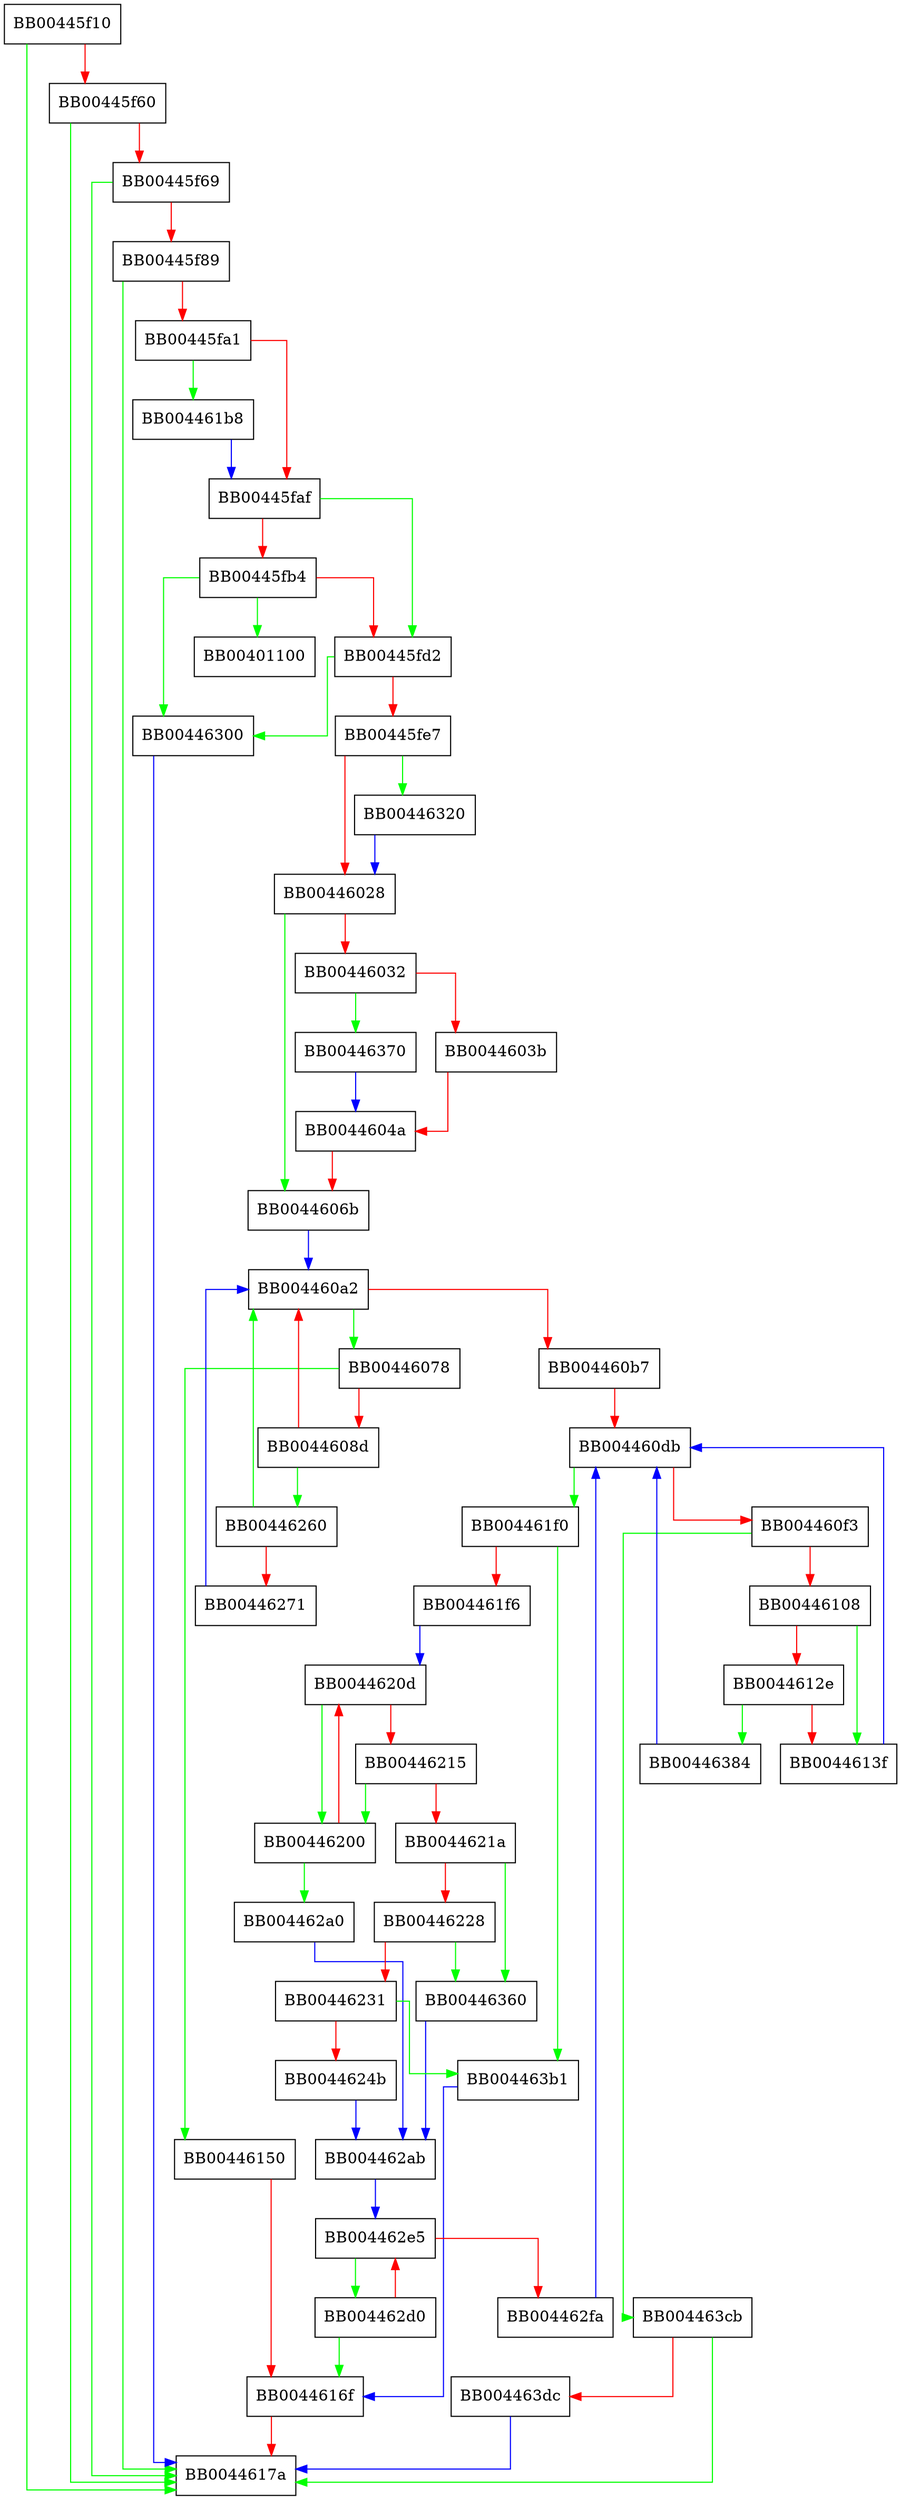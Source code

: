 digraph rev_body {
  node [shape="box"];
  graph [splines=ortho];
  BB00445f10 -> BB0044617a [color="green"];
  BB00445f10 -> BB00445f60 [color="red"];
  BB00445f60 -> BB0044617a [color="green"];
  BB00445f60 -> BB00445f69 [color="red"];
  BB00445f69 -> BB0044617a [color="green"];
  BB00445f69 -> BB00445f89 [color="red"];
  BB00445f89 -> BB0044617a [color="green"];
  BB00445f89 -> BB00445fa1 [color="red"];
  BB00445fa1 -> BB004461b8 [color="green"];
  BB00445fa1 -> BB00445faf [color="red"];
  BB00445faf -> BB00445fd2 [color="green"];
  BB00445faf -> BB00445fb4 [color="red"];
  BB00445fb4 -> BB00401100 [color="green"];
  BB00445fb4 -> BB00446300 [color="green"];
  BB00445fb4 -> BB00445fd2 [color="red"];
  BB00445fd2 -> BB00446300 [color="green"];
  BB00445fd2 -> BB00445fe7 [color="red"];
  BB00445fe7 -> BB00446320 [color="green"];
  BB00445fe7 -> BB00446028 [color="red"];
  BB00446028 -> BB0044606b [color="green"];
  BB00446028 -> BB00446032 [color="red"];
  BB00446032 -> BB00446370 [color="green"];
  BB00446032 -> BB0044603b [color="red"];
  BB0044603b -> BB0044604a [color="red"];
  BB0044604a -> BB0044606b [color="red"];
  BB0044606b -> BB004460a2 [color="blue"];
  BB00446078 -> BB00446150 [color="green"];
  BB00446078 -> BB0044608d [color="red"];
  BB0044608d -> BB00446260 [color="green"];
  BB0044608d -> BB004460a2 [color="red"];
  BB004460a2 -> BB00446078 [color="green"];
  BB004460a2 -> BB004460b7 [color="red"];
  BB004460b7 -> BB004460db [color="red"];
  BB004460db -> BB004461f0 [color="green"];
  BB004460db -> BB004460f3 [color="red"];
  BB004460f3 -> BB004463cb [color="green"];
  BB004460f3 -> BB00446108 [color="red"];
  BB00446108 -> BB0044613f [color="green"];
  BB00446108 -> BB0044612e [color="red"];
  BB0044612e -> BB00446384 [color="green"];
  BB0044612e -> BB0044613f [color="red"];
  BB0044613f -> BB004460db [color="blue"];
  BB00446150 -> BB0044616f [color="red"];
  BB0044616f -> BB0044617a [color="red"];
  BB004461b8 -> BB00445faf [color="blue"];
  BB004461f0 -> BB004463b1 [color="green"];
  BB004461f0 -> BB004461f6 [color="red"];
  BB004461f6 -> BB0044620d [color="blue"];
  BB00446200 -> BB004462a0 [color="green"];
  BB00446200 -> BB0044620d [color="red"];
  BB0044620d -> BB00446200 [color="green"];
  BB0044620d -> BB00446215 [color="red"];
  BB00446215 -> BB00446200 [color="green"];
  BB00446215 -> BB0044621a [color="red"];
  BB0044621a -> BB00446360 [color="green"];
  BB0044621a -> BB00446228 [color="red"];
  BB00446228 -> BB00446360 [color="green"];
  BB00446228 -> BB00446231 [color="red"];
  BB00446231 -> BB004463b1 [color="green"];
  BB00446231 -> BB0044624b [color="red"];
  BB0044624b -> BB004462ab [color="blue"];
  BB00446260 -> BB004460a2 [color="green"];
  BB00446260 -> BB00446271 [color="red"];
  BB00446271 -> BB004460a2 [color="blue"];
  BB004462a0 -> BB004462ab [color="blue"];
  BB004462ab -> BB004462e5 [color="blue"];
  BB004462d0 -> BB0044616f [color="green"];
  BB004462d0 -> BB004462e5 [color="red"];
  BB004462e5 -> BB004462d0 [color="green"];
  BB004462e5 -> BB004462fa [color="red"];
  BB004462fa -> BB004460db [color="blue"];
  BB00446300 -> BB0044617a [color="blue"];
  BB00446320 -> BB00446028 [color="blue"];
  BB00446360 -> BB004462ab [color="blue"];
  BB00446370 -> BB0044604a [color="blue"];
  BB00446384 -> BB004460db [color="blue"];
  BB004463b1 -> BB0044616f [color="blue"];
  BB004463cb -> BB0044617a [color="green"];
  BB004463cb -> BB004463dc [color="red"];
  BB004463dc -> BB0044617a [color="blue"];
}